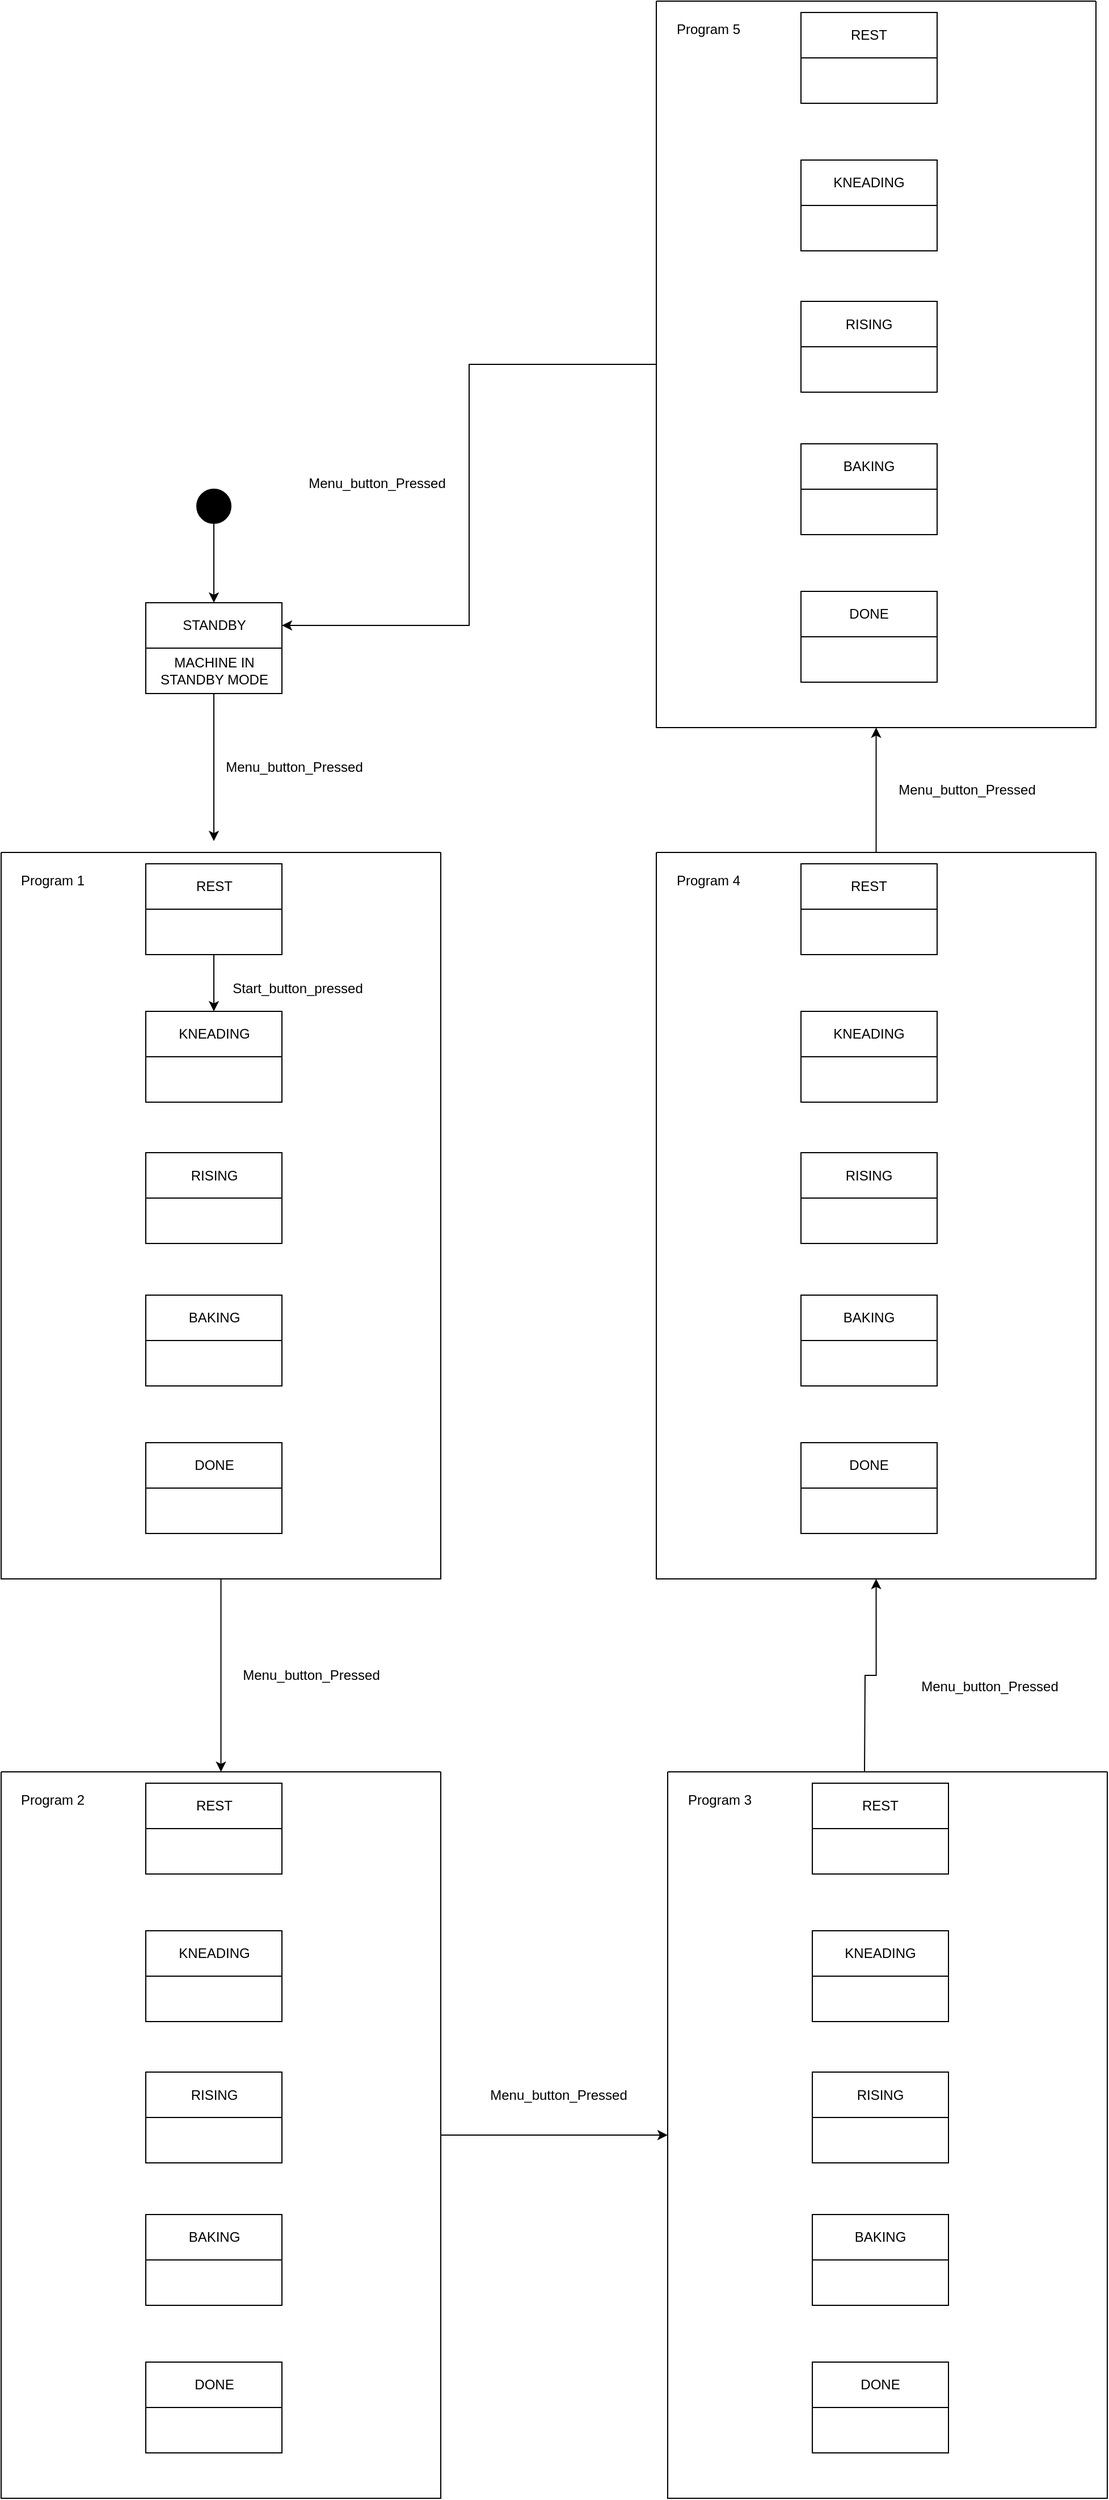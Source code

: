 <mxfile version="20.8.10" type="device"><diagram name="Pagina-1" id="tLsxebPHoMqLCGwJLSkC"><mxGraphModel dx="1480" dy="2046" grid="1" gridSize="10" guides="1" tooltips="1" connect="1" arrows="1" fold="1" page="1" pageScale="1" pageWidth="827" pageHeight="1169" math="0" shadow="0"><root><mxCell id="0"/><mxCell id="1" parent="0"/><mxCell id="akM67eb799XWZU168FPg-1" value="&lt;div&gt;STANDBY&lt;/div&gt;" style="rounded=0;whiteSpace=wrap;html=1;" vertex="1" parent="1"><mxGeometry x="806.5" y="-10" width="120" height="40" as="geometry"/></mxCell><mxCell id="akM67eb799XWZU168FPg-7" style="edgeStyle=orthogonalEdgeStyle;rounded=0;orthogonalLoop=1;jettySize=auto;html=1;exitX=0.5;exitY=1;exitDx=0;exitDy=0;entryX=0.5;entryY=0;entryDx=0;entryDy=0;" edge="1" parent="1" source="akM67eb799XWZU168FPg-2"><mxGeometry relative="1" as="geometry"><mxPoint x="866.5" y="200" as="targetPoint"/></mxGeometry></mxCell><mxCell id="akM67eb799XWZU168FPg-2" value="MACHINE IN STANDBY MODE" style="rounded=0;whiteSpace=wrap;html=1;" vertex="1" parent="1"><mxGeometry x="806.5" y="30" width="120" height="40" as="geometry"/></mxCell><mxCell id="akM67eb799XWZU168FPg-3" style="edgeStyle=orthogonalEdgeStyle;rounded=0;orthogonalLoop=1;jettySize=auto;html=1;" edge="1" parent="1" source="akM67eb799XWZU168FPg-4" target="akM67eb799XWZU168FPg-1"><mxGeometry relative="1" as="geometry"/></mxCell><mxCell id="akM67eb799XWZU168FPg-4" value="" style="ellipse;whiteSpace=wrap;html=1;aspect=fixed;fillColor=#000000;" vertex="1" parent="1"><mxGeometry x="851.5" y="-110" width="30" height="30" as="geometry"/></mxCell><mxCell id="akM67eb799XWZU168FPg-8" value="Menu_button_Pressed" style="text;html=1;align=center;verticalAlign=middle;resizable=0;points=[];autosize=1;strokeColor=none;fillColor=none;" vertex="1" parent="1"><mxGeometry x="866.5" y="120" width="140" height="30" as="geometry"/></mxCell><mxCell id="akM67eb799XWZU168FPg-72" style="edgeStyle=orthogonalEdgeStyle;rounded=0;orthogonalLoop=1;jettySize=auto;html=1;exitX=0.5;exitY=1;exitDx=0;exitDy=0;entryX=0.5;entryY=0;entryDx=0;entryDy=0;" edge="1" parent="1" source="akM67eb799XWZU168FPg-12" target="akM67eb799XWZU168FPg-24"><mxGeometry relative="1" as="geometry"/></mxCell><mxCell id="akM67eb799XWZU168FPg-12" value="" style="swimlane;startSize=0;" vertex="1" parent="1"><mxGeometry x="679" y="210" width="387.5" height="640" as="geometry"/></mxCell><mxCell id="akM67eb799XWZU168FPg-10" value="Program 1" style="text;html=1;align=center;verticalAlign=middle;resizable=0;points=[];autosize=1;strokeColor=none;fillColor=none;" vertex="1" parent="akM67eb799XWZU168FPg-12"><mxGeometry x="5" y="10" width="80" height="30" as="geometry"/></mxCell><mxCell id="akM67eb799XWZU168FPg-13" value="REST" style="rounded=0;whiteSpace=wrap;html=1;" vertex="1" parent="akM67eb799XWZU168FPg-12"><mxGeometry x="127.5" y="10" width="120" height="40" as="geometry"/></mxCell><mxCell id="akM67eb799XWZU168FPg-84" style="edgeStyle=orthogonalEdgeStyle;rounded=0;orthogonalLoop=1;jettySize=auto;html=1;exitX=0.5;exitY=1;exitDx=0;exitDy=0;entryX=0.5;entryY=0;entryDx=0;entryDy=0;" edge="1" parent="akM67eb799XWZU168FPg-12" source="akM67eb799XWZU168FPg-15" target="akM67eb799XWZU168FPg-16"><mxGeometry relative="1" as="geometry"/></mxCell><mxCell id="akM67eb799XWZU168FPg-15" value="" style="rounded=0;whiteSpace=wrap;html=1;" vertex="1" parent="akM67eb799XWZU168FPg-12"><mxGeometry x="127.5" y="50" width="120" height="40" as="geometry"/></mxCell><mxCell id="akM67eb799XWZU168FPg-16" value="KNEADING" style="rounded=0;whiteSpace=wrap;html=1;" vertex="1" parent="akM67eb799XWZU168FPg-12"><mxGeometry x="127.5" y="140" width="120" height="40" as="geometry"/></mxCell><mxCell id="akM67eb799XWZU168FPg-17" value="" style="rounded=0;whiteSpace=wrap;html=1;" vertex="1" parent="akM67eb799XWZU168FPg-12"><mxGeometry x="127.5" y="180" width="120" height="40" as="geometry"/></mxCell><mxCell id="akM67eb799XWZU168FPg-18" value="RISING" style="rounded=0;whiteSpace=wrap;html=1;" vertex="1" parent="akM67eb799XWZU168FPg-12"><mxGeometry x="127.5" y="264.5" width="120" height="40" as="geometry"/></mxCell><mxCell id="akM67eb799XWZU168FPg-19" value="" style="rounded=0;whiteSpace=wrap;html=1;" vertex="1" parent="akM67eb799XWZU168FPg-12"><mxGeometry x="127.5" y="304.5" width="120" height="40" as="geometry"/></mxCell><mxCell id="akM67eb799XWZU168FPg-20" value="BAKING" style="rounded=0;whiteSpace=wrap;html=1;" vertex="1" parent="akM67eb799XWZU168FPg-12"><mxGeometry x="127.5" y="390" width="120" height="40" as="geometry"/></mxCell><mxCell id="akM67eb799XWZU168FPg-21" value="" style="rounded=0;whiteSpace=wrap;html=1;" vertex="1" parent="akM67eb799XWZU168FPg-12"><mxGeometry x="127.5" y="430" width="120" height="40" as="geometry"/></mxCell><mxCell id="akM67eb799XWZU168FPg-22" value="DONE" style="rounded=0;whiteSpace=wrap;html=1;" vertex="1" parent="akM67eb799XWZU168FPg-12"><mxGeometry x="127.5" y="520" width="120" height="40" as="geometry"/></mxCell><mxCell id="akM67eb799XWZU168FPg-23" value="" style="rounded=0;whiteSpace=wrap;html=1;" vertex="1" parent="akM67eb799XWZU168FPg-12"><mxGeometry x="127.5" y="560" width="120" height="40" as="geometry"/></mxCell><mxCell id="akM67eb799XWZU168FPg-85" value="Start_button_pressed" style="text;html=1;align=center;verticalAlign=middle;resizable=0;points=[];autosize=1;strokeColor=none;fillColor=none;" vertex="1" parent="akM67eb799XWZU168FPg-12"><mxGeometry x="191" y="105" width="140" height="30" as="geometry"/></mxCell><mxCell id="akM67eb799XWZU168FPg-74" style="edgeStyle=orthogonalEdgeStyle;rounded=0;orthogonalLoop=1;jettySize=auto;html=1;exitX=1;exitY=0.5;exitDx=0;exitDy=0;entryX=0;entryY=0.5;entryDx=0;entryDy=0;" edge="1" parent="1" source="akM67eb799XWZU168FPg-24" target="akM67eb799XWZU168FPg-36"><mxGeometry relative="1" as="geometry"/></mxCell><mxCell id="akM67eb799XWZU168FPg-24" value="" style="swimlane;startSize=0;" vertex="1" parent="1"><mxGeometry x="679" y="1020" width="387.5" height="640" as="geometry"/></mxCell><mxCell id="akM67eb799XWZU168FPg-25" value="Program 2" style="text;html=1;align=center;verticalAlign=middle;resizable=0;points=[];autosize=1;strokeColor=none;fillColor=none;" vertex="1" parent="akM67eb799XWZU168FPg-24"><mxGeometry x="5" y="10" width="80" height="30" as="geometry"/></mxCell><mxCell id="akM67eb799XWZU168FPg-26" value="REST" style="rounded=0;whiteSpace=wrap;html=1;" vertex="1" parent="akM67eb799XWZU168FPg-24"><mxGeometry x="127.5" y="10" width="120" height="40" as="geometry"/></mxCell><mxCell id="akM67eb799XWZU168FPg-27" value="" style="rounded=0;whiteSpace=wrap;html=1;" vertex="1" parent="akM67eb799XWZU168FPg-24"><mxGeometry x="127.5" y="50" width="120" height="40" as="geometry"/></mxCell><mxCell id="akM67eb799XWZU168FPg-28" value="KNEADING" style="rounded=0;whiteSpace=wrap;html=1;" vertex="1" parent="akM67eb799XWZU168FPg-24"><mxGeometry x="127.5" y="140" width="120" height="40" as="geometry"/></mxCell><mxCell id="akM67eb799XWZU168FPg-29" value="" style="rounded=0;whiteSpace=wrap;html=1;" vertex="1" parent="akM67eb799XWZU168FPg-24"><mxGeometry x="127.5" y="180" width="120" height="40" as="geometry"/></mxCell><mxCell id="akM67eb799XWZU168FPg-30" value="RISING" style="rounded=0;whiteSpace=wrap;html=1;" vertex="1" parent="akM67eb799XWZU168FPg-24"><mxGeometry x="127.5" y="264.5" width="120" height="40" as="geometry"/></mxCell><mxCell id="akM67eb799XWZU168FPg-31" value="" style="rounded=0;whiteSpace=wrap;html=1;" vertex="1" parent="akM67eb799XWZU168FPg-24"><mxGeometry x="127.5" y="304.5" width="120" height="40" as="geometry"/></mxCell><mxCell id="akM67eb799XWZU168FPg-32" value="BAKING" style="rounded=0;whiteSpace=wrap;html=1;" vertex="1" parent="akM67eb799XWZU168FPg-24"><mxGeometry x="127.5" y="390" width="120" height="40" as="geometry"/></mxCell><mxCell id="akM67eb799XWZU168FPg-33" value="" style="rounded=0;whiteSpace=wrap;html=1;" vertex="1" parent="akM67eb799XWZU168FPg-24"><mxGeometry x="127.5" y="430" width="120" height="40" as="geometry"/></mxCell><mxCell id="akM67eb799XWZU168FPg-34" value="DONE" style="rounded=0;whiteSpace=wrap;html=1;" vertex="1" parent="akM67eb799XWZU168FPg-24"><mxGeometry x="127.5" y="520" width="120" height="40" as="geometry"/></mxCell><mxCell id="akM67eb799XWZU168FPg-35" value="" style="rounded=0;whiteSpace=wrap;html=1;" vertex="1" parent="akM67eb799XWZU168FPg-24"><mxGeometry x="127.5" y="560" width="120" height="40" as="geometry"/></mxCell><mxCell id="akM67eb799XWZU168FPg-76" style="edgeStyle=orthogonalEdgeStyle;rounded=0;orthogonalLoop=1;jettySize=auto;html=1;entryX=0.5;entryY=1;entryDx=0;entryDy=0;" edge="1" parent="1" target="akM67eb799XWZU168FPg-48"><mxGeometry relative="1" as="geometry"><mxPoint x="1440" y="1020" as="sourcePoint"/></mxGeometry></mxCell><mxCell id="akM67eb799XWZU168FPg-36" value="" style="swimlane;startSize=0;" vertex="1" parent="1"><mxGeometry x="1266.5" y="1020" width="387.5" height="640" as="geometry"/></mxCell><mxCell id="akM67eb799XWZU168FPg-37" value="Program 3" style="text;html=1;align=center;verticalAlign=middle;resizable=0;points=[];autosize=1;strokeColor=none;fillColor=none;" vertex="1" parent="akM67eb799XWZU168FPg-36"><mxGeometry x="5" y="10" width="80" height="30" as="geometry"/></mxCell><mxCell id="akM67eb799XWZU168FPg-38" value="REST" style="rounded=0;whiteSpace=wrap;html=1;" vertex="1" parent="akM67eb799XWZU168FPg-36"><mxGeometry x="127.5" y="10" width="120" height="40" as="geometry"/></mxCell><mxCell id="akM67eb799XWZU168FPg-39" value="" style="rounded=0;whiteSpace=wrap;html=1;" vertex="1" parent="akM67eb799XWZU168FPg-36"><mxGeometry x="127.5" y="50" width="120" height="40" as="geometry"/></mxCell><mxCell id="akM67eb799XWZU168FPg-40" value="KNEADING" style="rounded=0;whiteSpace=wrap;html=1;" vertex="1" parent="akM67eb799XWZU168FPg-36"><mxGeometry x="127.5" y="140" width="120" height="40" as="geometry"/></mxCell><mxCell id="akM67eb799XWZU168FPg-41" value="" style="rounded=0;whiteSpace=wrap;html=1;" vertex="1" parent="akM67eb799XWZU168FPg-36"><mxGeometry x="127.5" y="180" width="120" height="40" as="geometry"/></mxCell><mxCell id="akM67eb799XWZU168FPg-42" value="RISING" style="rounded=0;whiteSpace=wrap;html=1;" vertex="1" parent="akM67eb799XWZU168FPg-36"><mxGeometry x="127.5" y="264.5" width="120" height="40" as="geometry"/></mxCell><mxCell id="akM67eb799XWZU168FPg-43" value="" style="rounded=0;whiteSpace=wrap;html=1;" vertex="1" parent="akM67eb799XWZU168FPg-36"><mxGeometry x="127.5" y="304.5" width="120" height="40" as="geometry"/></mxCell><mxCell id="akM67eb799XWZU168FPg-44" value="BAKING" style="rounded=0;whiteSpace=wrap;html=1;" vertex="1" parent="akM67eb799XWZU168FPg-36"><mxGeometry x="127.5" y="390" width="120" height="40" as="geometry"/></mxCell><mxCell id="akM67eb799XWZU168FPg-45" value="" style="rounded=0;whiteSpace=wrap;html=1;" vertex="1" parent="akM67eb799XWZU168FPg-36"><mxGeometry x="127.5" y="430" width="120" height="40" as="geometry"/></mxCell><mxCell id="akM67eb799XWZU168FPg-46" value="DONE" style="rounded=0;whiteSpace=wrap;html=1;" vertex="1" parent="akM67eb799XWZU168FPg-36"><mxGeometry x="127.5" y="520" width="120" height="40" as="geometry"/></mxCell><mxCell id="akM67eb799XWZU168FPg-47" value="" style="rounded=0;whiteSpace=wrap;html=1;" vertex="1" parent="akM67eb799XWZU168FPg-36"><mxGeometry x="127.5" y="560" width="120" height="40" as="geometry"/></mxCell><mxCell id="akM67eb799XWZU168FPg-79" style="edgeStyle=orthogonalEdgeStyle;rounded=0;orthogonalLoop=1;jettySize=auto;html=1;exitX=0.5;exitY=0;exitDx=0;exitDy=0;entryX=0.5;entryY=1;entryDx=0;entryDy=0;" edge="1" parent="1" source="akM67eb799XWZU168FPg-48" target="akM67eb799XWZU168FPg-60"><mxGeometry relative="1" as="geometry"/></mxCell><mxCell id="akM67eb799XWZU168FPg-48" value="" style="swimlane;startSize=0;" vertex="1" parent="1"><mxGeometry x="1256.5" y="210" width="387.5" height="640" as="geometry"/></mxCell><mxCell id="akM67eb799XWZU168FPg-49" value="Program 4" style="text;html=1;align=center;verticalAlign=middle;resizable=0;points=[];autosize=1;strokeColor=none;fillColor=none;" vertex="1" parent="akM67eb799XWZU168FPg-48"><mxGeometry x="5" y="10" width="80" height="30" as="geometry"/></mxCell><mxCell id="akM67eb799XWZU168FPg-50" value="REST" style="rounded=0;whiteSpace=wrap;html=1;" vertex="1" parent="akM67eb799XWZU168FPg-48"><mxGeometry x="127.5" y="10" width="120" height="40" as="geometry"/></mxCell><mxCell id="akM67eb799XWZU168FPg-51" value="" style="rounded=0;whiteSpace=wrap;html=1;" vertex="1" parent="akM67eb799XWZU168FPg-48"><mxGeometry x="127.5" y="50" width="120" height="40" as="geometry"/></mxCell><mxCell id="akM67eb799XWZU168FPg-52" value="KNEADING" style="rounded=0;whiteSpace=wrap;html=1;" vertex="1" parent="akM67eb799XWZU168FPg-48"><mxGeometry x="127.5" y="140" width="120" height="40" as="geometry"/></mxCell><mxCell id="akM67eb799XWZU168FPg-53" value="" style="rounded=0;whiteSpace=wrap;html=1;" vertex="1" parent="akM67eb799XWZU168FPg-48"><mxGeometry x="127.5" y="180" width="120" height="40" as="geometry"/></mxCell><mxCell id="akM67eb799XWZU168FPg-54" value="RISING" style="rounded=0;whiteSpace=wrap;html=1;" vertex="1" parent="akM67eb799XWZU168FPg-48"><mxGeometry x="127.5" y="264.5" width="120" height="40" as="geometry"/></mxCell><mxCell id="akM67eb799XWZU168FPg-55" value="" style="rounded=0;whiteSpace=wrap;html=1;" vertex="1" parent="akM67eb799XWZU168FPg-48"><mxGeometry x="127.5" y="304.5" width="120" height="40" as="geometry"/></mxCell><mxCell id="akM67eb799XWZU168FPg-56" value="BAKING" style="rounded=0;whiteSpace=wrap;html=1;" vertex="1" parent="akM67eb799XWZU168FPg-48"><mxGeometry x="127.5" y="390" width="120" height="40" as="geometry"/></mxCell><mxCell id="akM67eb799XWZU168FPg-57" value="" style="rounded=0;whiteSpace=wrap;html=1;" vertex="1" parent="akM67eb799XWZU168FPg-48"><mxGeometry x="127.5" y="430" width="120" height="40" as="geometry"/></mxCell><mxCell id="akM67eb799XWZU168FPg-58" value="DONE" style="rounded=0;whiteSpace=wrap;html=1;" vertex="1" parent="akM67eb799XWZU168FPg-48"><mxGeometry x="127.5" y="520" width="120" height="40" as="geometry"/></mxCell><mxCell id="akM67eb799XWZU168FPg-59" value="" style="rounded=0;whiteSpace=wrap;html=1;" vertex="1" parent="akM67eb799XWZU168FPg-48"><mxGeometry x="127.5" y="560" width="120" height="40" as="geometry"/></mxCell><mxCell id="akM67eb799XWZU168FPg-82" style="edgeStyle=orthogonalEdgeStyle;rounded=0;orthogonalLoop=1;jettySize=auto;html=1;exitX=0;exitY=0.5;exitDx=0;exitDy=0;entryX=1;entryY=0.5;entryDx=0;entryDy=0;" edge="1" parent="1" source="akM67eb799XWZU168FPg-60" target="akM67eb799XWZU168FPg-1"><mxGeometry relative="1" as="geometry"/></mxCell><mxCell id="akM67eb799XWZU168FPg-60" value="" style="swimlane;startSize=0;" vertex="1" parent="1"><mxGeometry x="1256.5" y="-540" width="387.5" height="640" as="geometry"/></mxCell><mxCell id="akM67eb799XWZU168FPg-61" value="Program 5" style="text;html=1;align=center;verticalAlign=middle;resizable=0;points=[];autosize=1;strokeColor=none;fillColor=none;" vertex="1" parent="akM67eb799XWZU168FPg-60"><mxGeometry x="5" y="10" width="80" height="30" as="geometry"/></mxCell><mxCell id="akM67eb799XWZU168FPg-62" value="REST" style="rounded=0;whiteSpace=wrap;html=1;" vertex="1" parent="akM67eb799XWZU168FPg-60"><mxGeometry x="127.5" y="10" width="120" height="40" as="geometry"/></mxCell><mxCell id="akM67eb799XWZU168FPg-63" value="" style="rounded=0;whiteSpace=wrap;html=1;" vertex="1" parent="akM67eb799XWZU168FPg-60"><mxGeometry x="127.5" y="50" width="120" height="40" as="geometry"/></mxCell><mxCell id="akM67eb799XWZU168FPg-64" value="KNEADING" style="rounded=0;whiteSpace=wrap;html=1;" vertex="1" parent="akM67eb799XWZU168FPg-60"><mxGeometry x="127.5" y="140" width="120" height="40" as="geometry"/></mxCell><mxCell id="akM67eb799XWZU168FPg-65" value="" style="rounded=0;whiteSpace=wrap;html=1;" vertex="1" parent="akM67eb799XWZU168FPg-60"><mxGeometry x="127.5" y="180" width="120" height="40" as="geometry"/></mxCell><mxCell id="akM67eb799XWZU168FPg-66" value="RISING" style="rounded=0;whiteSpace=wrap;html=1;" vertex="1" parent="akM67eb799XWZU168FPg-60"><mxGeometry x="127.5" y="264.5" width="120" height="40" as="geometry"/></mxCell><mxCell id="akM67eb799XWZU168FPg-67" value="" style="rounded=0;whiteSpace=wrap;html=1;" vertex="1" parent="akM67eb799XWZU168FPg-60"><mxGeometry x="127.5" y="304.5" width="120" height="40" as="geometry"/></mxCell><mxCell id="akM67eb799XWZU168FPg-68" value="BAKING" style="rounded=0;whiteSpace=wrap;html=1;" vertex="1" parent="akM67eb799XWZU168FPg-60"><mxGeometry x="127.5" y="390" width="120" height="40" as="geometry"/></mxCell><mxCell id="akM67eb799XWZU168FPg-69" value="" style="rounded=0;whiteSpace=wrap;html=1;" vertex="1" parent="akM67eb799XWZU168FPg-60"><mxGeometry x="127.5" y="430" width="120" height="40" as="geometry"/></mxCell><mxCell id="akM67eb799XWZU168FPg-70" value="DONE" style="rounded=0;whiteSpace=wrap;html=1;" vertex="1" parent="akM67eb799XWZU168FPg-60"><mxGeometry x="127.5" y="520" width="120" height="40" as="geometry"/></mxCell><mxCell id="akM67eb799XWZU168FPg-71" value="" style="rounded=0;whiteSpace=wrap;html=1;" vertex="1" parent="akM67eb799XWZU168FPg-60"><mxGeometry x="127.5" y="560" width="120" height="40" as="geometry"/></mxCell><mxCell id="akM67eb799XWZU168FPg-73" value="Menu_button_Pressed" style="text;html=1;align=center;verticalAlign=middle;resizable=0;points=[];autosize=1;strokeColor=none;fillColor=none;" vertex="1" parent="1"><mxGeometry x="881.5" y="920" width="140" height="30" as="geometry"/></mxCell><mxCell id="akM67eb799XWZU168FPg-75" value="Menu_button_Pressed" style="text;html=1;align=center;verticalAlign=middle;resizable=0;points=[];autosize=1;strokeColor=none;fillColor=none;" vertex="1" parent="1"><mxGeometry x="1100" y="1290" width="140" height="30" as="geometry"/></mxCell><mxCell id="akM67eb799XWZU168FPg-78" value="Menu_button_Pressed" style="text;html=1;align=center;verticalAlign=middle;resizable=0;points=[];autosize=1;strokeColor=none;fillColor=none;" vertex="1" parent="1"><mxGeometry x="1480" y="930" width="140" height="30" as="geometry"/></mxCell><mxCell id="akM67eb799XWZU168FPg-81" value="Menu_button_Pressed" style="text;html=1;align=center;verticalAlign=middle;resizable=0;points=[];autosize=1;strokeColor=none;fillColor=none;" vertex="1" parent="1"><mxGeometry x="1460" y="140" width="140" height="30" as="geometry"/></mxCell><mxCell id="akM67eb799XWZU168FPg-83" value="Menu_button_Pressed" style="text;html=1;align=center;verticalAlign=middle;resizable=0;points=[];autosize=1;strokeColor=none;fillColor=none;" vertex="1" parent="1"><mxGeometry x="940" y="-130" width="140" height="30" as="geometry"/></mxCell></root></mxGraphModel></diagram></mxfile>